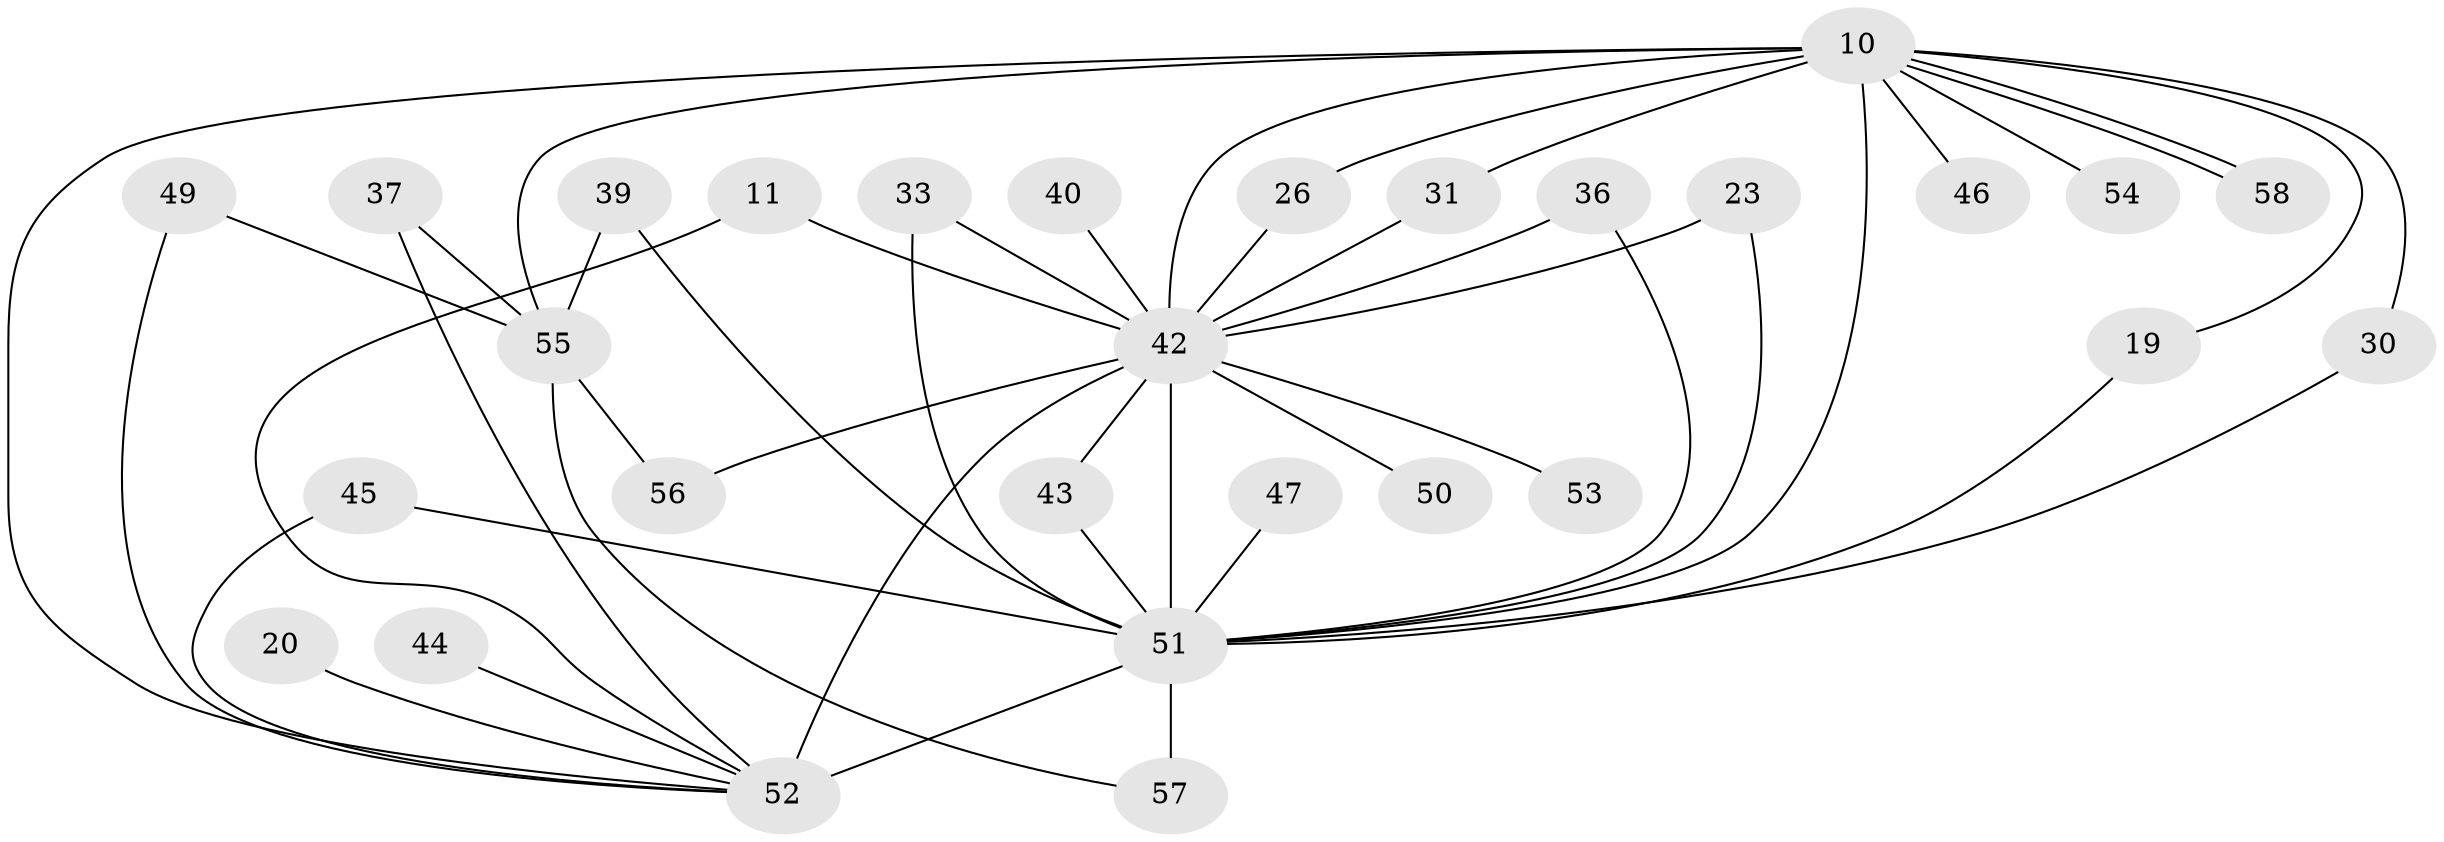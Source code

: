// original degree distribution, {18: 0.034482758620689655, 14: 0.034482758620689655, 17: 0.017241379310344827, 15: 0.017241379310344827, 16: 0.017241379310344827, 12: 0.034482758620689655, 21: 0.017241379310344827, 2: 0.5689655172413793, 3: 0.13793103448275862, 8: 0.017241379310344827, 4: 0.06896551724137931, 6: 0.017241379310344827, 5: 0.017241379310344827}
// Generated by graph-tools (version 1.1) at 2025/44/03/09/25 04:44:11]
// undirected, 29 vertices, 47 edges
graph export_dot {
graph [start="1"]
  node [color=gray90,style=filled];
  10 [super="+9"];
  11;
  19;
  20;
  23;
  26;
  30;
  31;
  33;
  36;
  37;
  39;
  40;
  42 [super="+25+38+3"];
  43 [super="+34"];
  44;
  45;
  46;
  47;
  49;
  50;
  51 [super="+15+21+41"];
  52 [super="+48+5"];
  53;
  54 [super="+29"];
  55 [super="+13"];
  56;
  57 [super="+35"];
  58;
  10 -- 19;
  10 -- 26;
  10 -- 30;
  10 -- 31;
  10 -- 54 [weight=3];
  10 -- 58;
  10 -- 58;
  10 -- 46;
  10 -- 55 [weight=3];
  10 -- 52 [weight=5];
  10 -- 51 [weight=13];
  10 -- 42 [weight=5];
  11 -- 52;
  11 -- 42;
  19 -- 51;
  20 -- 52 [weight=2];
  23 -- 51;
  23 -- 42;
  26 -- 42;
  30 -- 51;
  31 -- 42;
  33 -- 51;
  33 -- 42;
  36 -- 51;
  36 -- 42;
  37 -- 55;
  37 -- 52;
  39 -- 55;
  39 -- 51;
  40 -- 42 [weight=2];
  42 -- 51 [weight=12];
  42 -- 52 [weight=7];
  42 -- 56;
  42 -- 43 [weight=3];
  42 -- 50 [weight=2];
  42 -- 53 [weight=2];
  43 -- 51 [weight=3];
  44 -- 52 [weight=2];
  45 -- 52;
  45 -- 51;
  47 -- 51 [weight=2];
  49 -- 55;
  49 -- 52;
  51 -- 52 [weight=10];
  51 -- 57 [weight=2];
  55 -- 56;
  55 -- 57;
}
